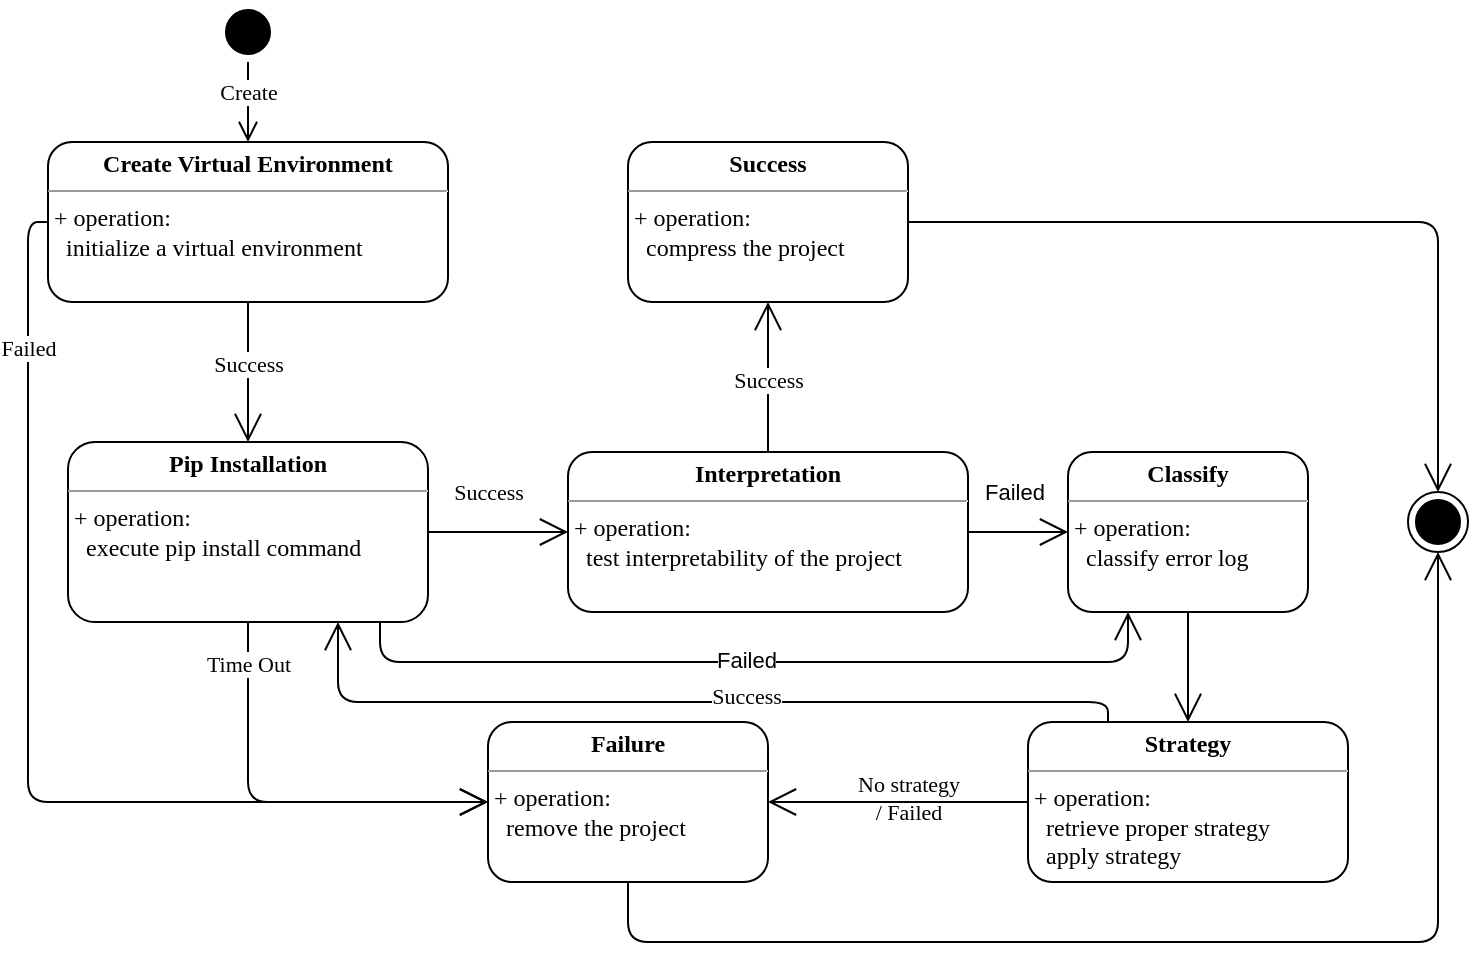 <mxfile version="13.5.9" type="google"><diagram name="Page-1" id="e7e014a7-5840-1c2e-5031-d8a46d1fe8dd"><mxGraphModel dx="764" dy="225" grid="1" gridSize="10" guides="1" tooltips="1" connect="1" arrows="1" fold="1" page="1" pageScale="1" pageWidth="827" pageHeight="1169" background="#ffffff" math="0" shadow="0"><root><mxCell id="0"/><mxCell id="1" parent="0"/><mxCell id="KViXihoPIZW9yjDTNZb2-51" value="&lt;p style=&quot;margin: 0px ; margin-top: 4px ; text-align: center&quot;&gt;&lt;b&gt;Create Virtual Environment&lt;/b&gt;&lt;/p&gt;&lt;hr size=&quot;1&quot;&gt;&lt;div style=&quot;height: 2px&quot;&gt;&amp;nbsp;+ operation:&lt;br&gt;&amp;nbsp; &amp;nbsp;initialize a virtual environment&lt;br&gt;&lt;/div&gt;" style="verticalAlign=top;align=left;overflow=fill;fontSize=12;fontFamily=Garamond;html=1;rounded=1;" parent="1" vertex="1"><mxGeometry x="50" y="70" width="200" height="80" as="geometry"/></mxCell><mxCell id="KViXihoPIZW9yjDTNZb2-52" value="&lt;p style=&quot;margin: 0px ; margin-top: 4px ; text-align: center&quot;&gt;&lt;b&gt;Classify&lt;/b&gt;&lt;/p&gt;&lt;hr size=&quot;1&quot;&gt;&lt;div style=&quot;height: 2px&quot;&gt;&amp;nbsp;+ operation:&lt;br&gt;&amp;nbsp; &amp;nbsp;classify error log&lt;/div&gt;" style="verticalAlign=top;align=left;overflow=fill;fontSize=12;fontFamily=Garamond;html=1;rounded=1;" parent="1" vertex="1"><mxGeometry x="560" y="225" width="120" height="80" as="geometry"/></mxCell><mxCell id="KViXihoPIZW9yjDTNZb2-53" value="&lt;p style=&quot;margin: 0px ; margin-top: 4px ; text-align: center&quot;&gt;&lt;b&gt;Strategy&lt;/b&gt;&lt;/p&gt;&lt;hr size=&quot;1&quot;&gt;&lt;div style=&quot;height: 2px&quot;&gt;&amp;nbsp;+ operation:&lt;br&gt;&amp;nbsp; &amp;nbsp;retrieve proper strategy&lt;br&gt;&amp;nbsp; &amp;nbsp;apply strategy&lt;/div&gt;" style="verticalAlign=top;align=left;overflow=fill;fontSize=12;fontFamily=Garamond;html=1;rounded=1;" parent="1" vertex="1"><mxGeometry x="540" y="360" width="160" height="80" as="geometry"/></mxCell><mxCell id="KViXihoPIZW9yjDTNZb2-54" value="&lt;p style=&quot;margin: 0px ; margin-top: 4px ; text-align: center&quot;&gt;&lt;b&gt;Failure&lt;/b&gt;&lt;/p&gt;&lt;hr size=&quot;1&quot;&gt;&lt;div style=&quot;height: 2px&quot;&gt;&amp;nbsp;+ operation:&lt;br&gt;&amp;nbsp; &amp;nbsp;remove the project&lt;/div&gt;" style="verticalAlign=top;align=left;overflow=fill;fontSize=12;fontFamily=Garamond;html=1;rounded=1;" parent="1" vertex="1"><mxGeometry x="270" y="360" width="140" height="80" as="geometry"/></mxCell><mxCell id="KViXihoPIZW9yjDTNZb2-55" value="&lt;p style=&quot;margin: 0px ; margin-top: 4px ; text-align: center&quot;&gt;&lt;b&gt;Success&lt;/b&gt;&lt;/p&gt;&lt;hr size=&quot;1&quot;&gt;&lt;div style=&quot;height: 2px&quot;&gt;&amp;nbsp;+ operation:&lt;br&gt;&amp;nbsp; &amp;nbsp;compress the project&lt;/div&gt;" style="verticalAlign=top;align=left;overflow=fill;fontSize=12;fontFamily=Garamond;html=1;rounded=1;" parent="1" vertex="1"><mxGeometry x="340" y="70" width="140" height="80" as="geometry"/></mxCell><mxCell id="nd2Co9EhRpUVaD-fosA7-1" value="" style="edgeStyle=orthogonalEdgeStyle;rounded=0;orthogonalLoop=1;jettySize=auto;html=1;endArrow=open;endFill=0;strokeWidth=1;endSize=12;" parent="1" source="KViXihoPIZW9yjDTNZb2-57" target="KViXihoPIZW9yjDTNZb2-52" edge="1"><mxGeometry relative="1" as="geometry"/></mxCell><mxCell id="cw5Lqqd3Fe01C5in3nQT-4" value="Failed" style="edgeLabel;html=1;align=center;verticalAlign=middle;resizable=0;points=[];" vertex="1" connectable="0" parent="nd2Co9EhRpUVaD-fosA7-1"><mxGeometry x="-0.08" relative="1" as="geometry"><mxPoint y="-20" as="offset"/></mxGeometry></mxCell><mxCell id="KViXihoPIZW9yjDTNZb2-57" value="&lt;p style=&quot;margin: 0px ; margin-top: 4px ; text-align: center&quot;&gt;&lt;b&gt;Interpretation&lt;/b&gt;&lt;/p&gt;&lt;hr size=&quot;1&quot;&gt;&lt;div style=&quot;height: 2px&quot;&gt;&amp;nbsp;+ operation:&lt;br&gt;&amp;nbsp; &amp;nbsp;test interpretability of the project&lt;/div&gt;" style="verticalAlign=top;align=left;overflow=fill;fontSize=12;fontFamily=Garamond;html=1;rounded=1;" parent="1" vertex="1"><mxGeometry x="310" y="225" width="200" height="80" as="geometry"/></mxCell><mxCell id="KViXihoPIZW9yjDTNZb2-58" value="&lt;p style=&quot;margin: 0px ; margin-top: 4px ; text-align: center&quot;&gt;&lt;b&gt;Pip Installation&lt;/b&gt;&lt;/p&gt;&lt;hr size=&quot;1&quot;&gt;&lt;div style=&quot;height: 2px&quot;&gt;&amp;nbsp;+ operation:&lt;br&gt;&amp;nbsp; &amp;nbsp;execute pip install command&lt;/div&gt;" style="verticalAlign=top;align=left;overflow=fill;fontSize=12;fontFamily=Garamond;html=1;rounded=1;" parent="1" vertex="1"><mxGeometry x="60" y="220" width="180" height="90" as="geometry"/></mxCell><mxCell id="KViXihoPIZW9yjDTNZb2-59" value="" style="ellipse;html=1;shape=startState;fillColor=#000000;strokeColor=#000000;rounded=1;fontFamily=Garamond;" parent="1" vertex="1"><mxGeometry x="135" width="30" height="30" as="geometry"/></mxCell><mxCell id="KViXihoPIZW9yjDTNZb2-60" value="" style="edgeStyle=orthogonalEdgeStyle;html=1;verticalAlign=bottom;endArrow=open;endSize=8;strokeColor=#000000;fontFamily=Garamond;exitX=0.5;exitY=1;exitDx=0;exitDy=0;entryX=0.5;entryY=0;entryDx=0;entryDy=0;" parent="1" source="KViXihoPIZW9yjDTNZb2-59" target="KViXihoPIZW9yjDTNZb2-51" edge="1"><mxGeometry relative="1" as="geometry"><mxPoint x="-130" y="260" as="targetPoint"/><Array as="points"/></mxGeometry></mxCell><mxCell id="KViXihoPIZW9yjDTNZb2-62" value="Create" style="edgeLabel;html=1;align=center;verticalAlign=middle;resizable=0;points=[];fontFamily=Garamond;" parent="KViXihoPIZW9yjDTNZb2-60" vertex="1" connectable="0"><mxGeometry x="-0.075" relative="1" as="geometry"><mxPoint y="-4" as="offset"/></mxGeometry></mxCell><mxCell id="KViXihoPIZW9yjDTNZb2-61" value="" style="ellipse;html=1;shape=endState;fillColor=#000000;strokeColor=#000000;rounded=1;fontFamily=Garamond;" parent="1" vertex="1"><mxGeometry x="730" y="245" width="30" height="30" as="geometry"/></mxCell><mxCell id="KViXihoPIZW9yjDTNZb2-63" value="" style="endArrow=open;endFill=1;endSize=12;html=1;strokeColor=#000000;fontFamily=Garamond;exitX=0.5;exitY=1;exitDx=0;exitDy=0;entryX=0.5;entryY=0;entryDx=0;entryDy=0;" parent="1" source="KViXihoPIZW9yjDTNZb2-51" target="KViXihoPIZW9yjDTNZb2-58" edge="1"><mxGeometry width="160" relative="1" as="geometry"><mxPoint x="50" y="340" as="sourcePoint"/><mxPoint x="210" y="340" as="targetPoint"/></mxGeometry></mxCell><mxCell id="KViXihoPIZW9yjDTNZb2-64" value="Success" style="edgeLabel;html=1;align=center;verticalAlign=middle;resizable=0;points=[];fontFamily=Garamond;labelBackgroundColor=#ffffff;fontStyle=0" parent="KViXihoPIZW9yjDTNZb2-63" vertex="1" connectable="0"><mxGeometry x="-0.175" y="1" relative="1" as="geometry"><mxPoint x="-1" y="2" as="offset"/></mxGeometry></mxCell><mxCell id="KViXihoPIZW9yjDTNZb2-65" value="" style="endArrow=open;endFill=1;endSize=12;html=1;strokeColor=#000000;fontFamily=Garamond;exitX=1;exitY=0.5;exitDx=0;exitDy=0;entryX=0;entryY=0.5;entryDx=0;entryDy=0;" parent="1" source="KViXihoPIZW9yjDTNZb2-58" target="KViXihoPIZW9yjDTNZb2-57" edge="1"><mxGeometry width="160" relative="1" as="geometry"><mxPoint x="30" y="270" as="sourcePoint"/><mxPoint x="190" y="270" as="targetPoint"/><Array as="points"><mxPoint x="280" y="265"/></Array></mxGeometry></mxCell><mxCell id="KViXihoPIZW9yjDTNZb2-66" value="Success" style="edgeLabel;html=1;align=center;verticalAlign=middle;resizable=0;points=[];fontFamily=Garamond;labelBackgroundColor=#ffffff;" parent="KViXihoPIZW9yjDTNZb2-65" vertex="1" connectable="0"><mxGeometry x="-0.175" y="1" relative="1" as="geometry"><mxPoint x="1" y="-19" as="offset"/></mxGeometry></mxCell><mxCell id="KViXihoPIZW9yjDTNZb2-72" value="" style="endArrow=open;endFill=1;endSize=12;html=1;strokeColor=#000000;fontFamily=Garamond;exitX=0.5;exitY=1;exitDx=0;exitDy=0;entryX=0.5;entryY=0;entryDx=0;entryDy=0;" parent="1" source="KViXihoPIZW9yjDTNZb2-52" target="KViXihoPIZW9yjDTNZb2-53" edge="1"><mxGeometry width="160" relative="1" as="geometry"><mxPoint x="480" y="450" as="sourcePoint"/><mxPoint x="640" y="450" as="targetPoint"/></mxGeometry></mxCell><mxCell id="KViXihoPIZW9yjDTNZb2-74" value="" style="endArrow=open;endFill=1;endSize=12;html=1;strokeColor=#000000;fontFamily=Garamond;exitX=1;exitY=0.5;exitDx=0;exitDy=0;entryX=0.5;entryY=0;entryDx=0;entryDy=0;" parent="1" source="KViXihoPIZW9yjDTNZb2-55" target="KViXihoPIZW9yjDTNZb2-61" edge="1"><mxGeometry width="160" relative="1" as="geometry"><mxPoint x="520" y="360" as="sourcePoint"/><mxPoint x="680" y="360" as="targetPoint"/><Array as="points"><mxPoint x="745" y="110"/></Array></mxGeometry></mxCell><mxCell id="KViXihoPIZW9yjDTNZb2-76" value="" style="endArrow=open;endFill=1;endSize=12;html=1;strokeColor=#000000;fontFamily=Garamond;entryX=0.5;entryY=1;entryDx=0;entryDy=0;exitX=0.5;exitY=0;exitDx=0;exitDy=0;" parent="1" source="KViXihoPIZW9yjDTNZb2-57" target="KViXihoPIZW9yjDTNZb2-55" edge="1"><mxGeometry width="160" relative="1" as="geometry"><mxPoint x="470" y="310" as="sourcePoint"/><mxPoint x="470" y="370" as="targetPoint"/></mxGeometry></mxCell><mxCell id="KViXihoPIZW9yjDTNZb2-82" value="Success" style="edgeLabel;html=1;align=center;verticalAlign=middle;resizable=0;points=[];fontFamily=Garamond;" parent="KViXihoPIZW9yjDTNZb2-76" vertex="1" connectable="0"><mxGeometry x="-0.05" relative="1" as="geometry"><mxPoint y="-1" as="offset"/></mxGeometry></mxCell><mxCell id="KViXihoPIZW9yjDTNZb2-77" value="" style="endArrow=open;endFill=1;endSize=12;html=1;strokeColor=#000000;fontFamily=Garamond;entryX=0;entryY=0.5;entryDx=0;entryDy=0;exitX=0.5;exitY=1;exitDx=0;exitDy=0;" parent="1" source="KViXihoPIZW9yjDTNZb2-58" target="KViXihoPIZW9yjDTNZb2-54" edge="1"><mxGeometry width="160" relative="1" as="geometry"><mxPoint x="470" y="230" as="sourcePoint"/><mxPoint x="470" y="170" as="targetPoint"/><Array as="points"><mxPoint x="150" y="400"/></Array></mxGeometry></mxCell><mxCell id="KViXihoPIZW9yjDTNZb2-87" value="Time Out" style="edgeLabel;html=1;align=center;verticalAlign=middle;resizable=0;points=[];fontFamily=Garamond;" parent="KViXihoPIZW9yjDTNZb2-77" vertex="1" connectable="0"><mxGeometry x="-0.777" relative="1" as="geometry"><mxPoint y="-3" as="offset"/></mxGeometry></mxCell><mxCell id="KViXihoPIZW9yjDTNZb2-78" value="" style="endArrow=open;endFill=1;endSize=12;html=1;strokeColor=#000000;fontFamily=Garamond;entryX=0;entryY=0.5;entryDx=0;entryDy=0;exitX=0;exitY=0.5;exitDx=0;exitDy=0;" parent="1" source="KViXihoPIZW9yjDTNZb2-51" target="KViXihoPIZW9yjDTNZb2-54" edge="1"><mxGeometry width="160" relative="1" as="geometry"><mxPoint x="210" y="310" as="sourcePoint"/><mxPoint x="390" y="410" as="targetPoint"/><Array as="points"><mxPoint x="40" y="110"/><mxPoint x="40" y="400"/></Array></mxGeometry></mxCell><mxCell id="KViXihoPIZW9yjDTNZb2-88" value="Failed" style="edgeLabel;html=1;align=center;verticalAlign=middle;resizable=0;points=[];fontFamily=Garamond;" parent="KViXihoPIZW9yjDTNZb2-78" vertex="1" connectable="0"><mxGeometry x="-0.892" y="1" relative="1" as="geometry"><mxPoint x="-1" y="44" as="offset"/></mxGeometry></mxCell><mxCell id="KViXihoPIZW9yjDTNZb2-79" value="" style="endArrow=open;endFill=1;endSize=12;html=1;strokeColor=#000000;fontFamily=Garamond;exitX=0;exitY=0.5;exitDx=0;exitDy=0;entryX=1;entryY=0.5;entryDx=0;entryDy=0;" parent="1" source="KViXihoPIZW9yjDTNZb2-53" target="KViXihoPIZW9yjDTNZb2-54" edge="1"><mxGeometry width="160" relative="1" as="geometry"><mxPoint x="300" y="290" as="sourcePoint"/><mxPoint x="460" y="290" as="targetPoint"/></mxGeometry></mxCell><mxCell id="KViXihoPIZW9yjDTNZb2-86" value="No strategy&lt;br&gt;/ Failed" style="edgeLabel;html=1;align=center;verticalAlign=middle;resizable=0;points=[];fontFamily=Garamond;labelBackgroundColor=none;" parent="KViXihoPIZW9yjDTNZb2-79" vertex="1" connectable="0"><mxGeometry y="-3" relative="1" as="geometry"><mxPoint x="5" y="1" as="offset"/></mxGeometry></mxCell><mxCell id="KViXihoPIZW9yjDTNZb2-80" value="" style="endArrow=open;endFill=1;endSize=12;html=1;strokeColor=#000000;fontFamily=Garamond;exitX=0.25;exitY=0;exitDx=0;exitDy=0;entryX=0.75;entryY=1;entryDx=0;entryDy=0;" parent="1" source="KViXihoPIZW9yjDTNZb2-53" target="KViXihoPIZW9yjDTNZb2-58" edge="1"><mxGeometry width="160" relative="1" as="geometry"><mxPoint x="630" y="410" as="sourcePoint"/><mxPoint x="550" y="410" as="targetPoint"/><Array as="points"><mxPoint x="580" y="350"/><mxPoint x="195" y="350"/></Array></mxGeometry></mxCell><mxCell id="KViXihoPIZW9yjDTNZb2-89" value="Success" style="edgeLabel;html=1;align=center;verticalAlign=middle;resizable=0;points=[];fontFamily=Garamond;" parent="KViXihoPIZW9yjDTNZb2-80" vertex="1" connectable="0"><mxGeometry x="-0.121" y="-3" relative="1" as="geometry"><mxPoint as="offset"/></mxGeometry></mxCell><mxCell id="KViXihoPIZW9yjDTNZb2-91" value="" style="endArrow=open;endFill=1;endSize=12;html=1;strokeColor=#000000;fontFamily=Garamond;exitX=0.5;exitY=1;exitDx=0;exitDy=0;entryX=0.5;entryY=1;entryDx=0;entryDy=0;" parent="1" source="KViXihoPIZW9yjDTNZb2-54" target="KViXihoPIZW9yjDTNZb2-61" edge="1"><mxGeometry width="160" relative="1" as="geometry"><mxPoint x="330" y="180" as="sourcePoint"/><mxPoint x="490" y="180" as="targetPoint"/><Array as="points"><mxPoint x="340" y="470"/><mxPoint x="745" y="470"/></Array></mxGeometry></mxCell><mxCell id="cw5Lqqd3Fe01C5in3nQT-2" value="" style="endArrow=open;html=1;entryX=0.25;entryY=1;entryDx=0;entryDy=0;endFill=0;endSize=12;" edge="1" parent="1" target="KViXihoPIZW9yjDTNZb2-52"><mxGeometry width="50" height="50" relative="1" as="geometry"><mxPoint x="216" y="310" as="sourcePoint"/><mxPoint x="420" y="310" as="targetPoint"/><Array as="points"><mxPoint x="216" y="330"/><mxPoint x="250" y="330"/><mxPoint x="590" y="330"/></Array></mxGeometry></mxCell><mxCell id="cw5Lqqd3Fe01C5in3nQT-3" value="Failed" style="edgeLabel;html=1;align=center;verticalAlign=middle;resizable=0;points=[];" vertex="1" connectable="0" parent="cw5Lqqd3Fe01C5in3nQT-2"><mxGeometry x="0.137" y="1" relative="1" as="geometry"><mxPoint x="-34.99" as="offset"/></mxGeometry></mxCell></root></mxGraphModel></diagram></mxfile>